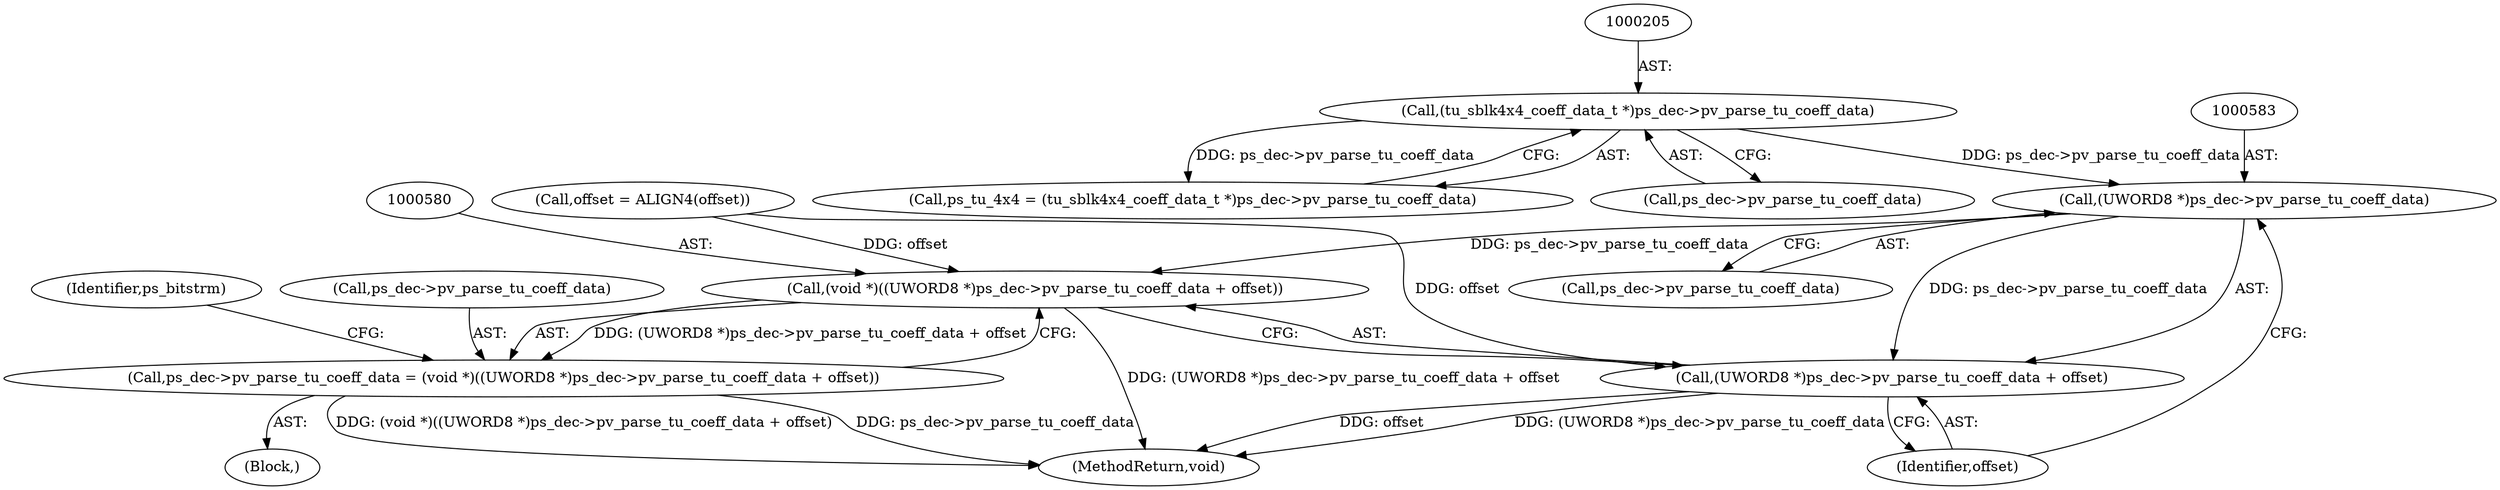 digraph "0_Android_c57fc3703ae2e0d41b1f6580c50015937f2d23c1_1@pointer" {
"1000582" [label="(Call,(UWORD8 *)ps_dec->pv_parse_tu_coeff_data)"];
"1000204" [label="(Call,(tu_sblk4x4_coeff_data_t *)ps_dec->pv_parse_tu_coeff_data)"];
"1000579" [label="(Call,(void *)((UWORD8 *)ps_dec->pv_parse_tu_coeff_data + offset))"];
"1000575" [label="(Call,ps_dec->pv_parse_tu_coeff_data = (void *)((UWORD8 *)ps_dec->pv_parse_tu_coeff_data + offset))"];
"1000581" [label="(Call,(UWORD8 *)ps_dec->pv_parse_tu_coeff_data + offset)"];
"1000560" [label="(Block,)"];
"1000581" [label="(Call,(UWORD8 *)ps_dec->pv_parse_tu_coeff_data + offset)"];
"1000204" [label="(Call,(tu_sblk4x4_coeff_data_t *)ps_dec->pv_parse_tu_coeff_data)"];
"1000587" [label="(Identifier,offset)"];
"1000576" [label="(Call,ps_dec->pv_parse_tu_coeff_data)"];
"1000571" [label="(Call,offset = ALIGN4(offset))"];
"1000593" [label="(MethodReturn,void)"];
"1000575" [label="(Call,ps_dec->pv_parse_tu_coeff_data = (void *)((UWORD8 *)ps_dec->pv_parse_tu_coeff_data + offset))"];
"1000579" [label="(Call,(void *)((UWORD8 *)ps_dec->pv_parse_tu_coeff_data + offset))"];
"1000202" [label="(Call,ps_tu_4x4 = (tu_sblk4x4_coeff_data_t *)ps_dec->pv_parse_tu_coeff_data)"];
"1000582" [label="(Call,(UWORD8 *)ps_dec->pv_parse_tu_coeff_data)"];
"1000590" [label="(Identifier,ps_bitstrm)"];
"1000584" [label="(Call,ps_dec->pv_parse_tu_coeff_data)"];
"1000206" [label="(Call,ps_dec->pv_parse_tu_coeff_data)"];
"1000582" -> "1000581"  [label="AST: "];
"1000582" -> "1000584"  [label="CFG: "];
"1000583" -> "1000582"  [label="AST: "];
"1000584" -> "1000582"  [label="AST: "];
"1000587" -> "1000582"  [label="CFG: "];
"1000582" -> "1000579"  [label="DDG: ps_dec->pv_parse_tu_coeff_data"];
"1000582" -> "1000581"  [label="DDG: ps_dec->pv_parse_tu_coeff_data"];
"1000204" -> "1000582"  [label="DDG: ps_dec->pv_parse_tu_coeff_data"];
"1000204" -> "1000202"  [label="AST: "];
"1000204" -> "1000206"  [label="CFG: "];
"1000205" -> "1000204"  [label="AST: "];
"1000206" -> "1000204"  [label="AST: "];
"1000202" -> "1000204"  [label="CFG: "];
"1000204" -> "1000202"  [label="DDG: ps_dec->pv_parse_tu_coeff_data"];
"1000579" -> "1000575"  [label="AST: "];
"1000579" -> "1000581"  [label="CFG: "];
"1000580" -> "1000579"  [label="AST: "];
"1000581" -> "1000579"  [label="AST: "];
"1000575" -> "1000579"  [label="CFG: "];
"1000579" -> "1000593"  [label="DDG: (UWORD8 *)ps_dec->pv_parse_tu_coeff_data + offset"];
"1000579" -> "1000575"  [label="DDG: (UWORD8 *)ps_dec->pv_parse_tu_coeff_data + offset"];
"1000571" -> "1000579"  [label="DDG: offset"];
"1000575" -> "1000560"  [label="AST: "];
"1000576" -> "1000575"  [label="AST: "];
"1000590" -> "1000575"  [label="CFG: "];
"1000575" -> "1000593"  [label="DDG: (void *)((UWORD8 *)ps_dec->pv_parse_tu_coeff_data + offset)"];
"1000575" -> "1000593"  [label="DDG: ps_dec->pv_parse_tu_coeff_data"];
"1000581" -> "1000587"  [label="CFG: "];
"1000587" -> "1000581"  [label="AST: "];
"1000581" -> "1000593"  [label="DDG: offset"];
"1000581" -> "1000593"  [label="DDG: (UWORD8 *)ps_dec->pv_parse_tu_coeff_data"];
"1000571" -> "1000581"  [label="DDG: offset"];
}
